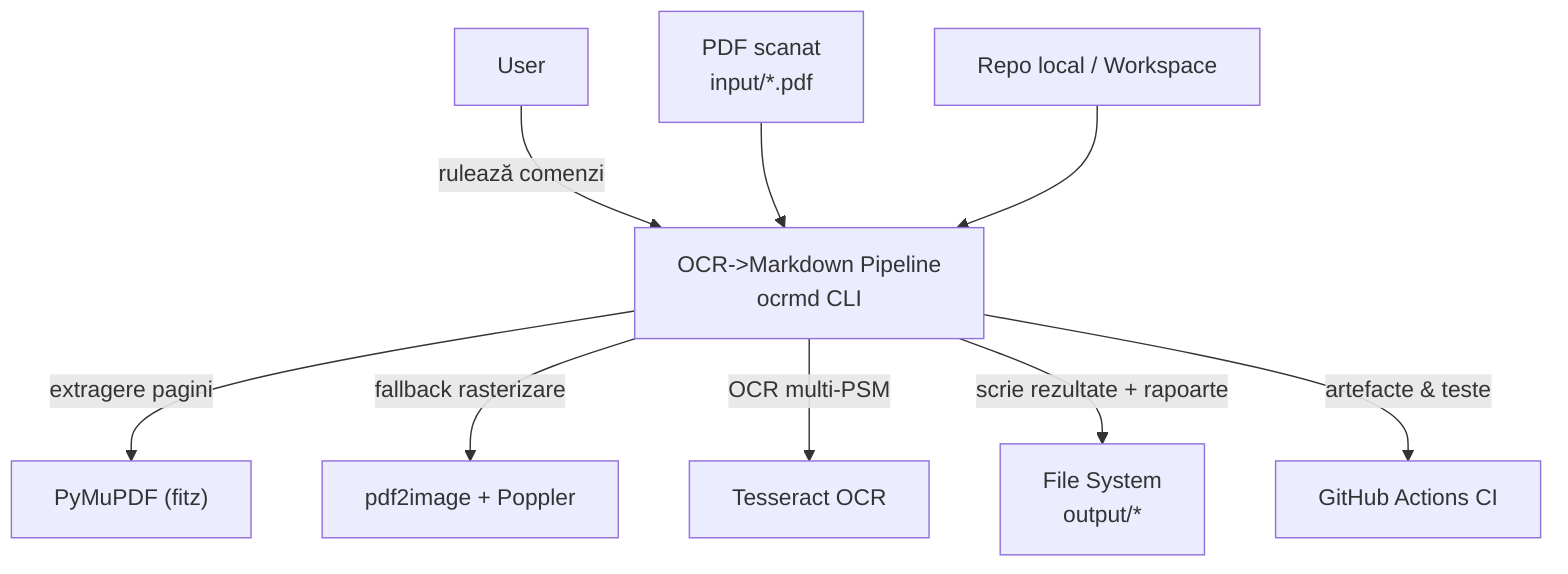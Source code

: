 flowchart TB
  user["User"]
  repo["Repo local / Workspace"]
  pdf["PDF scanat<br/>input/*.pdf"]
  ocrmd["OCR->Markdown Pipeline<br/>ocrmd CLI"]
  tesseract["Tesseract OCR"]
  pymupdf["PyMuPDF (fitz)"]
  pdf2image["pdf2image + Poppler"]
  fs["File System<br/>output/*"]
  gha["GitHub Actions CI"]

  user -->|"rulează comenzi"| ocrmd
  pdf --> ocrmd
  repo --> ocrmd
  ocrmd -->|"extragere pagini"| pymupdf
  ocrmd -->|"fallback rasterizare"| pdf2image
  ocrmd -->|"OCR multi-PSM"| tesseract
  ocrmd -->|"scrie rezultate + rapoarte"| fs
  ocrmd -->|"artefacte & teste"| gha